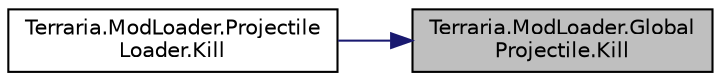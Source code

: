 digraph "Terraria.ModLoader.GlobalProjectile.Kill"
{
 // LATEX_PDF_SIZE
  edge [fontname="Helvetica",fontsize="10",labelfontname="Helvetica",labelfontsize="10"];
  node [fontname="Helvetica",fontsize="10",shape=record];
  rankdir="RL";
  Node1 [label="Terraria.ModLoader.Global\lProjectile.Kill",height=0.2,width=0.4,color="black", fillcolor="grey75", style="filled", fontcolor="black",tooltip="Allows you to control what happens when a projectile is killed (for example, creating dust or making ..."];
  Node1 -> Node2 [dir="back",color="midnightblue",fontsize="10",style="solid",fontname="Helvetica"];
  Node2 [label="Terraria.ModLoader.Projectile\lLoader.Kill",height=0.2,width=0.4,color="black", fillcolor="white", style="filled",URL="$class_terraria_1_1_mod_loader_1_1_projectile_loader.html#a8c2c3c27c2a3a6bd2703da484c0d1ef8",tooltip=" "];
}
